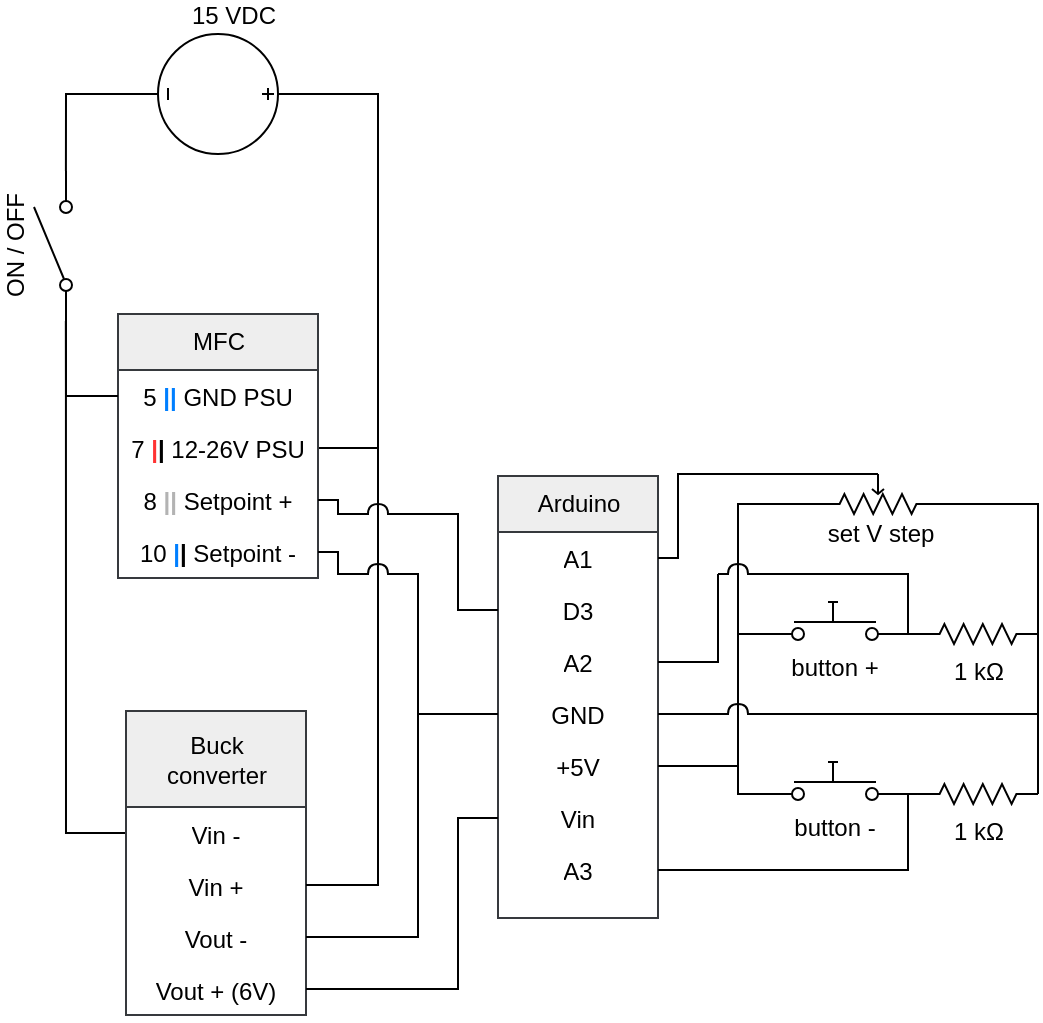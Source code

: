 <mxfile version="12.3.7" type="github" pages="1">
  <diagram id="BqVT6hTkGivtoPgYdE61" name="Page-1">
    <mxGraphModel dx="981" dy="581" grid="1" gridSize="10" guides="0" tooltips="1" connect="1" arrows="1" fold="1" page="1" pageScale="1" pageWidth="850" pageHeight="1100" math="0" shadow="0">
      <root>
        <mxCell id="0"/>
        <mxCell id="1" parent="0"/>
        <mxCell id="SCPqwIXGDRWPj_gMoPab-52" value="" style="shape=image;verticalLabelPosition=bottom;labelBackgroundColor=#ffffff;verticalAlign=top;aspect=fixed;imageAspect=0;image=https://proxy.duckduckgo.com/iu/?u=https%3A%2F%2Fd3s5r33r268y59.cloudfront.net%2F09812%2Fproducts%2Fthumbs%2F2015-01-21T07%3A08%3A34.230Z-arduino%2520nano.jpg.2560x2560_q85.jpg&amp;f=1;" parent="1" vertex="1">
          <mxGeometry x="320" y="530" width="80" height="59.81" as="geometry"/>
        </mxCell>
        <mxCell id="SCPqwIXGDRWPj_gMoPab-16" value="&lt;font face=&quot;Helvetica&quot;&gt;Arduino&lt;/font&gt;" style="swimlane;html=1;fontStyle=0;childLayout=stackLayout;horizontal=1;startSize=28;horizontalStack=0;resizeParent=1;resizeLast=0;collapsible=1;marginBottom=0;swimlaneFillColor=#ffffff;align=center;rounded=0;shadow=0;comic=0;labelBackgroundColor=none;strokeWidth=1;fontFamily=Verdana;fontSize=12;glass=0;fixDash=0;backgroundOutline=0;part=0;container=0;autosize=1;fillColor=#eeeeee;strokeColor=#36393d;" parent="1" vertex="1">
          <mxGeometry x="320" y="591" width="80" height="221" as="geometry">
            <mxRectangle x="160" y="74" width="130" height="26" as="alternateBounds"/>
          </mxGeometry>
        </mxCell>
        <mxCell id="SCPqwIXGDRWPj_gMoPab-19" value="A1" style="text;html=1;strokeColor=none;fillColor=none;spacingLeft=4;spacingRight=4;whiteSpace=wrap;overflow=hidden;rotatable=0;points=[[0,0.5],[1,0.5]];portConstraint=eastwest;align=center;" parent="SCPqwIXGDRWPj_gMoPab-16" vertex="1">
          <mxGeometry y="28" width="80" height="26" as="geometry"/>
        </mxCell>
        <mxCell id="SLRoOILE3uPo_ePLO9oY-159" value="D3" style="text;html=1;strokeColor=none;fillColor=none;spacingLeft=4;spacingRight=4;whiteSpace=wrap;overflow=hidden;rotatable=0;points=[[0,0.5],[1,0.5]];portConstraint=eastwest;align=center;" vertex="1" parent="SCPqwIXGDRWPj_gMoPab-16">
          <mxGeometry y="54" width="80" height="26" as="geometry"/>
        </mxCell>
        <mxCell id="SCPqwIXGDRWPj_gMoPab-20" value="A2" style="text;html=1;strokeColor=none;fillColor=none;spacingLeft=4;spacingRight=4;whiteSpace=wrap;overflow=hidden;rotatable=0;points=[[0,0.5],[1,0.5]];portConstraint=eastwest;align=center;" parent="SCPqwIXGDRWPj_gMoPab-16" vertex="1">
          <mxGeometry y="80" width="80" height="26" as="geometry"/>
        </mxCell>
        <mxCell id="SCPqwIXGDRWPj_gMoPab-23" value="GND" style="text;html=1;strokeColor=none;fillColor=none;spacingLeft=4;spacingRight=4;whiteSpace=wrap;overflow=hidden;rotatable=0;points=[[0,0.5],[1,0.5]];portConstraint=eastwest;align=center;" parent="SCPqwIXGDRWPj_gMoPab-16" vertex="1">
          <mxGeometry y="106" width="80" height="26" as="geometry"/>
        </mxCell>
        <mxCell id="SLRoOILE3uPo_ePLO9oY-148" value="+5V" style="text;html=1;strokeColor=none;fillColor=none;spacingLeft=4;spacingRight=4;whiteSpace=wrap;overflow=hidden;rotatable=0;points=[[0,0.5],[1,0.5]];portConstraint=eastwest;align=center;" vertex="1" parent="SCPqwIXGDRWPj_gMoPab-16">
          <mxGeometry y="132" width="80" height="26" as="geometry"/>
        </mxCell>
        <mxCell id="SCPqwIXGDRWPj_gMoPab-22" value="Vin" style="text;html=1;strokeColor=none;fillColor=none;spacingLeft=4;spacingRight=4;whiteSpace=wrap;overflow=hidden;rotatable=0;points=[[0,0.5],[1,0.5]];portConstraint=eastwest;align=center;" parent="SCPqwIXGDRWPj_gMoPab-16" vertex="1">
          <mxGeometry y="158" width="80" height="26" as="geometry"/>
        </mxCell>
        <mxCell id="SCPqwIXGDRWPj_gMoPab-18" value="A3" style="text;html=1;strokeColor=none;fillColor=none;spacingLeft=4;spacingRight=4;whiteSpace=wrap;overflow=hidden;rotatable=0;points=[[0,0.5],[1,0.5]];portConstraint=eastwest;align=center;" parent="SCPqwIXGDRWPj_gMoPab-16" vertex="1">
          <mxGeometry y="184" width="80" height="26" as="geometry"/>
        </mxCell>
        <mxCell id="SLRoOILE3uPo_ePLO9oY-115" style="edgeStyle=elbowEdgeStyle;rounded=0;orthogonalLoop=1;jettySize=auto;elbow=vertical;html=1;exitX=1;exitY=0.84;exitDx=0;exitDy=0;exitPerimeter=0;entryX=0;entryY=0.5;entryDx=0;entryDy=0;entryPerimeter=0;endArrow=none;endFill=0;" edge="1" parent="1" source="gJxspR0wx9kIDRPY5j0o-5" target="gJxspR0wx9kIDRPY5j0o-11">
          <mxGeometry relative="1" as="geometry"/>
        </mxCell>
        <mxCell id="SLRoOILE3uPo_ePLO9oY-124" style="edgeStyle=elbowEdgeStyle;rounded=0;orthogonalLoop=1;jettySize=auto;elbow=vertical;html=1;exitX=0;exitY=0.84;exitDx=0;exitDy=0;exitPerimeter=0;entryX=0.5;entryY=0;entryDx=0;entryDy=0;endArrow=none;endFill=0;" edge="1" parent="1" source="gJxspR0wx9kIDRPY5j0o-5" target="SLRoOILE3uPo_ePLO9oY-121">
          <mxGeometry relative="1" as="geometry">
            <Array as="points">
              <mxPoint x="440" y="670"/>
              <mxPoint x="440" y="666"/>
              <mxPoint x="440" y="666"/>
              <mxPoint x="450" y="666"/>
            </Array>
          </mxGeometry>
        </mxCell>
        <mxCell id="gJxspR0wx9kIDRPY5j0o-5" value="button +" style="pointerEvents=1;verticalLabelPosition=bottom;shadow=0;dashed=0;align=center;html=1;verticalAlign=top;shape=mxgraph.electrical.electro-mechanical.push_switch_no;" parent="1" vertex="1">
          <mxGeometry x="450" y="654" width="75" height="19" as="geometry"/>
        </mxCell>
        <mxCell id="SLRoOILE3uPo_ePLO9oY-133" style="edgeStyle=elbowEdgeStyle;rounded=0;orthogonalLoop=1;jettySize=auto;html=1;exitX=1;exitY=0.84;exitDx=0;exitDy=0;exitPerimeter=0;endArrow=none;endFill=0;entryX=1;entryY=0.5;entryDx=0;entryDy=0;" edge="1" parent="1" source="gJxspR0wx9kIDRPY5j0o-6" target="SCPqwIXGDRWPj_gMoPab-18">
          <mxGeometry relative="1" as="geometry">
            <mxPoint x="440" y="780" as="targetPoint"/>
            <Array as="points">
              <mxPoint x="525" y="770"/>
            </Array>
          </mxGeometry>
        </mxCell>
        <mxCell id="SLRoOILE3uPo_ePLO9oY-147" style="edgeStyle=elbowEdgeStyle;rounded=0;orthogonalLoop=1;jettySize=auto;html=1;exitX=1;exitY=0.84;exitDx=0;exitDy=0;exitPerimeter=0;endArrow=none;endFill=0;" edge="1" parent="1" source="gJxspR0wx9kIDRPY5j0o-6" target="SLRoOILE3uPo_ePLO9oY-146">
          <mxGeometry relative="1" as="geometry"/>
        </mxCell>
        <mxCell id="gJxspR0wx9kIDRPY5j0o-6" value="button -" style="pointerEvents=1;verticalLabelPosition=bottom;shadow=0;dashed=0;align=center;html=1;verticalAlign=top;shape=mxgraph.electrical.electro-mechanical.push_switch_no;" parent="1" vertex="1">
          <mxGeometry x="450" y="734" width="75" height="19" as="geometry"/>
        </mxCell>
        <mxCell id="SLRoOILE3uPo_ePLO9oY-30" style="edgeStyle=orthogonalEdgeStyle;rounded=0;orthogonalLoop=1;jettySize=auto;html=1;exitX=0;exitY=0.84;exitDx=0;exitDy=0;exitPerimeter=0;entryX=0;entryY=0.5;entryDx=0;entryDy=0;endArrow=none;endFill=0;" edge="1" parent="1" source="gJxspR0wx9kIDRPY5j0o-9" target="SLRoOILE3uPo_ePLO9oY-20">
          <mxGeometry relative="1" as="geometry"/>
        </mxCell>
        <mxCell id="gJxspR0wx9kIDRPY5j0o-9" value="&lt;div&gt;ON / OFF&lt;/div&gt;" style="pointerEvents=1;verticalLabelPosition=top;shadow=0;dashed=0;align=center;html=1;verticalAlign=bottom;shape=mxgraph.electrical.electro-mechanical.simple_switch;rotation=-90;labelPosition=center;" parent="1" vertex="1">
          <mxGeometry x="60" y="466.5" width="75" height="19" as="geometry"/>
        </mxCell>
        <mxCell id="SLRoOILE3uPo_ePLO9oY-116" style="edgeStyle=elbowEdgeStyle;rounded=0;orthogonalLoop=1;jettySize=auto;elbow=vertical;html=1;exitX=1;exitY=0.5;exitDx=0;exitDy=0;exitPerimeter=0;entryX=1;entryY=0.5;entryDx=0;entryDy=0;entryPerimeter=0;endArrow=none;endFill=0;" edge="1" parent="1" source="gJxspR0wx9kIDRPY5j0o-11" target="SLRoOILE3uPo_ePLO9oY-146">
          <mxGeometry relative="1" as="geometry">
            <mxPoint x="620.143" y="749.952" as="targetPoint"/>
          </mxGeometry>
        </mxCell>
        <mxCell id="gJxspR0wx9kIDRPY5j0o-11" value="1 kΩ" style="pointerEvents=1;verticalLabelPosition=bottom;shadow=0;dashed=0;align=center;html=1;verticalAlign=top;shape=mxgraph.electrical.resistors.resistor_2;" parent="1" vertex="1">
          <mxGeometry x="530" y="665" width="60" height="10" as="geometry"/>
        </mxCell>
        <mxCell id="SLRoOILE3uPo_ePLO9oY-114" style="edgeStyle=elbowEdgeStyle;rounded=0;orthogonalLoop=1;jettySize=auto;elbow=vertical;html=1;exitX=0;exitY=0.5;exitDx=0;exitDy=0;exitPerimeter=0;entryX=1;entryY=0.84;entryDx=0;entryDy=0;entryPerimeter=0;endArrow=none;endFill=0;" edge="1" parent="1" target="gJxspR0wx9kIDRPY5j0o-6">
          <mxGeometry relative="1" as="geometry">
            <mxPoint x="520.143" y="749.952" as="sourcePoint"/>
          </mxGeometry>
        </mxCell>
        <mxCell id="gJxspR0wx9kIDRPY5j0o-21" style="edgeStyle=orthogonalEdgeStyle;orthogonalLoop=1;jettySize=auto;html=1;exitX=1;exitY=0.5;exitDx=0;exitDy=0;entryX=0.5;entryY=0;entryDx=0;entryDy=0;entryPerimeter=0;rounded=0;endArrow=none;endFill=0;" parent="1" target="gJxspR0wx9kIDRPY5j0o-19" edge="1" source="SLRoOILE3uPo_ePLO9oY-4">
          <mxGeometry relative="1" as="geometry">
            <mxPoint x="163" y="360" as="sourcePoint"/>
            <Array as="points">
              <mxPoint x="260" y="577"/>
              <mxPoint x="260" y="400"/>
            </Array>
          </mxGeometry>
        </mxCell>
        <mxCell id="SLRoOILE3uPo_ePLO9oY-14" style="edgeStyle=orthogonalEdgeStyle;rounded=0;orthogonalLoop=1;jettySize=auto;html=1;exitX=0.5;exitY=1;exitDx=0;exitDy=0;exitPerimeter=0;endArrow=none;endFill=0;entryX=1;entryY=0.84;entryDx=0;entryDy=0;entryPerimeter=0;" edge="1" parent="1" source="gJxspR0wx9kIDRPY5j0o-19" target="gJxspR0wx9kIDRPY5j0o-9">
          <mxGeometry relative="1" as="geometry">
            <mxPoint x="110" y="380" as="targetPoint"/>
            <Array as="points">
              <mxPoint x="104" y="400"/>
            </Array>
          </mxGeometry>
        </mxCell>
        <mxCell id="SLRoOILE3uPo_ePLO9oY-100" style="edgeStyle=elbowEdgeStyle;rounded=0;orthogonalLoop=1;jettySize=auto;html=1;exitX=0.5;exitY=0;exitDx=0;exitDy=0;exitPerimeter=0;entryX=0.5;entryY=0;entryDx=0;entryDy=0;endArrow=none;endFill=0;" edge="1" parent="1" source="gJxspR0wx9kIDRPY5j0o-19" target="SLRoOILE3uPo_ePLO9oY-98">
          <mxGeometry relative="1" as="geometry">
            <Array as="points">
              <mxPoint x="260" y="490"/>
            </Array>
          </mxGeometry>
        </mxCell>
        <mxCell id="gJxspR0wx9kIDRPY5j0o-19" value="&lt;div&gt;15 VDC&lt;/div&gt;" style="pointerEvents=1;verticalLabelPosition=middle;shadow=0;dashed=0;align=right;html=1;verticalAlign=bottom;shape=mxgraph.electrical.signal_sources.dc_source_3;rotation=90;labelPosition=left;horizontal=0;textDirection=ltr;" parent="1" vertex="1">
          <mxGeometry x="150" y="370" width="60" height="60" as="geometry"/>
        </mxCell>
        <mxCell id="SLRoOILE3uPo_ePLO9oY-1" value="" style="shape=image;verticalLabelPosition=bottom;labelBackgroundColor=#ffffff;verticalAlign=top;aspect=fixed;imageAspect=0;image=https://cdn.shopify.com/s/files/1/1042/6130/products/57_50727626-d12a-45bc-b952-8a560fb25162_1024x1024@2x.jpg?v=1524782134;" vertex="1" parent="1">
          <mxGeometry x="135" y="446" width="90" height="60" as="geometry"/>
        </mxCell>
        <mxCell id="SLRoOILE3uPo_ePLO9oY-2" value="&lt;font face=&quot;Helvetica&quot;&gt;MFC&lt;/font&gt;" style="swimlane;html=1;fontStyle=0;childLayout=stackLayout;horizontal=1;startSize=28;fillColor=#eeeeee;horizontalStack=0;resizeParent=1;resizeLast=0;collapsible=1;marginBottom=0;swimlaneFillColor=#ffffff;align=center;rounded=0;shadow=0;comic=0;labelBackgroundColor=none;strokeColor=#36393d;strokeWidth=1;fontFamily=Verdana;fontSize=12;glass=0;fixDash=0;backgroundOutline=0;part=0;container=0;autosize=1;" vertex="1" parent="1">
          <mxGeometry x="130" y="510" width="100" height="132" as="geometry">
            <mxRectangle x="160" y="74" width="130" height="26" as="alternateBounds"/>
          </mxGeometry>
        </mxCell>
        <mxCell id="SLRoOILE3uPo_ePLO9oY-3" value="5 &lt;b&gt;&lt;font color=&quot;#007FFF&quot;&gt;|&lt;/font&gt;&lt;/b&gt;&lt;b&gt;&lt;font color=&quot;#007FFF&quot;&gt;|&lt;/font&gt;&lt;/b&gt; GND PSU" style="text;html=1;strokeColor=none;fillColor=none;spacingLeft=4;spacingRight=4;whiteSpace=wrap;overflow=hidden;rotatable=0;points=[[0,0.5],[1,0.5]];portConstraint=eastwest;align=center;" vertex="1" parent="SLRoOILE3uPo_ePLO9oY-2">
          <mxGeometry y="28" width="100" height="26" as="geometry"/>
        </mxCell>
        <mxCell id="SLRoOILE3uPo_ePLO9oY-4" value="7 &lt;font color=&quot;#FF3333&quot;&gt;&lt;b&gt;|&lt;/b&gt;&lt;/font&gt;&lt;b&gt;|&lt;/b&gt; 12-26V PSU" style="text;html=1;strokeColor=none;fillColor=none;spacingLeft=4;spacingRight=4;whiteSpace=wrap;overflow=hidden;rotatable=0;points=[[0,0.5],[1,0.5]];portConstraint=eastwest;align=center;" vertex="1" parent="SLRoOILE3uPo_ePLO9oY-2">
          <mxGeometry y="54" width="100" height="26" as="geometry"/>
        </mxCell>
        <mxCell id="SLRoOILE3uPo_ePLO9oY-5" value="8 &lt;font color=&quot;#B3B3B3&quot;&gt;&lt;span style=&quot;background-color: transparent&quot;&gt;&lt;b&gt;|&lt;/b&gt;&lt;b&gt;|&lt;/b&gt;&lt;/span&gt;&lt;/font&gt; Setpoint +" style="text;html=1;strokeColor=none;fillColor=none;spacingLeft=4;spacingRight=4;whiteSpace=wrap;overflow=hidden;rotatable=0;points=[[0,0.5],[1,0.5]];portConstraint=eastwest;align=center;" vertex="1" parent="SLRoOILE3uPo_ePLO9oY-2">
          <mxGeometry y="80" width="100" height="26" as="geometry"/>
        </mxCell>
        <mxCell id="SLRoOILE3uPo_ePLO9oY-6" value="10 &lt;font color=&quot;#B3B3B3&quot;&gt;&lt;span style=&quot;background-color: transparent&quot;&gt;&lt;font color=&quot;#007FFF&quot;&gt;&lt;b&gt;|&lt;/b&gt;&lt;/font&gt;&lt;font color=&quot;#000000&quot;&gt;&lt;b&gt;|&lt;/b&gt;&lt;/font&gt;&lt;/span&gt;&lt;/font&gt; Setpoint -" style="text;html=1;strokeColor=none;fillColor=none;spacingLeft=4;spacingRight=4;whiteSpace=wrap;overflow=hidden;rotatable=0;points=[[0,0.5],[1,0.5]];portConstraint=eastwest;align=center;" vertex="1" parent="SLRoOILE3uPo_ePLO9oY-2">
          <mxGeometry y="106" width="100" height="26" as="geometry"/>
        </mxCell>
        <mxCell id="SLRoOILE3uPo_ePLO9oY-13" style="edgeStyle=orthogonalEdgeStyle;rounded=0;orthogonalLoop=1;jettySize=auto;html=1;exitX=0;exitY=0.5;exitDx=0;exitDy=0;entryX=0;entryY=0.84;entryDx=0;entryDy=0;entryPerimeter=0;endArrow=none;endFill=0;" edge="1" parent="1" source="SLRoOILE3uPo_ePLO9oY-3" target="gJxspR0wx9kIDRPY5j0o-9">
          <mxGeometry relative="1" as="geometry"/>
        </mxCell>
        <mxCell id="SLRoOILE3uPo_ePLO9oY-17" value="" style="shape=image;verticalLabelPosition=bottom;labelBackgroundColor=#ffffff;verticalAlign=top;aspect=fixed;imageAspect=0;image=https://makeradvisor.com/wp-content/uploads/2017/10/im1307-step-down-buck-converter.jpg;" vertex="1" parent="1">
          <mxGeometry x="152" y="650" width="64" height="64" as="geometry"/>
        </mxCell>
        <mxCell id="SLRoOILE3uPo_ePLO9oY-18" value="&lt;div&gt;&lt;font face=&quot;Helvetica&quot;&gt;Buck&lt;/font&gt;&lt;/div&gt;&lt;div&gt;&lt;font face=&quot;Helvetica&quot;&gt;converter&lt;/font&gt;&lt;/div&gt;" style="swimlane;html=1;fontStyle=0;childLayout=stackLayout;horizontal=1;startSize=48;fillColor=#eeeeee;horizontalStack=0;resizeParent=1;resizeLast=0;collapsible=1;marginBottom=0;swimlaneFillColor=#ffffff;align=center;rounded=0;shadow=0;comic=0;labelBackgroundColor=none;strokeColor=#36393d;strokeWidth=1;fontFamily=Verdana;fontSize=12;glass=0;fixDash=0;backgroundOutline=0;part=0;container=0;autosize=1;" vertex="1" parent="1">
          <mxGeometry x="134" y="708.5" width="90" height="152" as="geometry">
            <mxRectangle x="160" y="74" width="130" height="26" as="alternateBounds"/>
          </mxGeometry>
        </mxCell>
        <mxCell id="SLRoOILE3uPo_ePLO9oY-20" value="Vin -" style="text;html=1;strokeColor=none;fillColor=none;spacingLeft=4;spacingRight=4;whiteSpace=wrap;overflow=hidden;rotatable=0;points=[[0,0.5],[1,0.5]];portConstraint=eastwest;align=center;" vertex="1" parent="SLRoOILE3uPo_ePLO9oY-18">
          <mxGeometry y="48" width="90" height="26" as="geometry"/>
        </mxCell>
        <mxCell id="SLRoOILE3uPo_ePLO9oY-19" value="Vin +" style="text;html=1;strokeColor=none;fillColor=none;spacingLeft=4;spacingRight=4;whiteSpace=wrap;overflow=hidden;rotatable=0;points=[[0,0.5],[1,0.5]];portConstraint=eastwest;align=center;" vertex="1" parent="SLRoOILE3uPo_ePLO9oY-18">
          <mxGeometry y="74" width="90" height="26" as="geometry"/>
        </mxCell>
        <mxCell id="SLRoOILE3uPo_ePLO9oY-22" value="Vout -" style="text;html=1;strokeColor=none;fillColor=none;spacingLeft=4;spacingRight=4;whiteSpace=wrap;overflow=hidden;rotatable=0;points=[[0,0.5],[1,0.5]];portConstraint=eastwest;align=center;" vertex="1" parent="SLRoOILE3uPo_ePLO9oY-18">
          <mxGeometry y="100" width="90" height="26" as="geometry"/>
        </mxCell>
        <mxCell id="SLRoOILE3uPo_ePLO9oY-21" value="Vout + (6V)" style="text;html=1;strokeColor=none;fillColor=none;spacingLeft=4;spacingRight=4;whiteSpace=wrap;overflow=hidden;rotatable=0;points=[[0,0.5],[1,0.5]];portConstraint=eastwest;align=center;" vertex="1" parent="SLRoOILE3uPo_ePLO9oY-18">
          <mxGeometry y="126" width="90" height="26" as="geometry"/>
        </mxCell>
        <mxCell id="SLRoOILE3uPo_ePLO9oY-33" style="edgeStyle=orthogonalEdgeStyle;rounded=0;orthogonalLoop=1;jettySize=auto;html=1;exitX=1;exitY=0.5;exitDx=0;exitDy=0;entryX=0;entryY=0.5;entryDx=0;entryDy=0;endArrow=none;endFill=0;" edge="1" parent="1" source="SLRoOILE3uPo_ePLO9oY-21" target="SCPqwIXGDRWPj_gMoPab-22">
          <mxGeometry relative="1" as="geometry">
            <Array as="points">
              <mxPoint x="300" y="847"/>
              <mxPoint x="300" y="762"/>
            </Array>
          </mxGeometry>
        </mxCell>
        <mxCell id="SLRoOILE3uPo_ePLO9oY-34" style="edgeStyle=orthogonalEdgeStyle;rounded=0;orthogonalLoop=1;jettySize=auto;html=1;exitX=1;exitY=0.5;exitDx=0;exitDy=0;entryX=0;entryY=0.5;entryDx=0;entryDy=0;endArrow=none;endFill=0;" edge="1" parent="1" source="SLRoOILE3uPo_ePLO9oY-22" target="SCPqwIXGDRWPj_gMoPab-23">
          <mxGeometry relative="1" as="geometry">
            <Array as="points">
              <mxPoint x="280" y="822"/>
              <mxPoint x="280" y="710"/>
            </Array>
          </mxGeometry>
        </mxCell>
        <mxCell id="SLRoOILE3uPo_ePLO9oY-91" style="edgeStyle=elbowEdgeStyle;rounded=0;orthogonalLoop=1;jettySize=auto;html=1;exitX=1;exitY=0.5;exitDx=0;exitDy=0;entryX=0;entryY=0.5;entryDx=0;entryDy=0;endArrow=none;endFill=0;" edge="1" parent="1" source="SLRoOILE3uPo_ePLO9oY-88" target="SCPqwIXGDRWPj_gMoPab-23">
          <mxGeometry relative="1" as="geometry">
            <Array as="points">
              <mxPoint x="280" y="700"/>
              <mxPoint x="280" y="770"/>
            </Array>
          </mxGeometry>
        </mxCell>
        <mxCell id="SLRoOILE3uPo_ePLO9oY-88" value="" style="shape=stencil(tZXbbsMgDIafhtuJg6JeT2x7D5qwBbWFjNDT28+QZBs0dKNKpCiS7fjzD9gEMd63opOI4haxF0QpwRjeYJ8TW/SdrN3gPAmrxHYvh0jvrNnJs2rcyFC6lVY5H2WvCD/DN/5hvDZaA0QZ3UeRX3GACaUhF18G2Fj+Glkd8A/SSTuKDN63/zOfqhWoZA2lMXPSvazShaixVrLKSS1DJQ8yGQdProkZ34p692HNUTezSqyfn/t9nQ5dMpQzajI1GX83Vt4R0wk/rTeBKXwwJ/mjtUqOdlZODNgrnQfk08OaMtrgrgo3TS6zaEmxoKp0QbQqzf88isbnkxhwockOJfErjeyCCpukwmTnKhTvwXeX/r0JjxxryLnp4uAd/lnB8QU=);whiteSpace=wrap;html=1;aspect=fixed;" vertex="1" parent="1">
          <mxGeometry x="250" y="630" width="20" height="20" as="geometry"/>
        </mxCell>
        <mxCell id="SLRoOILE3uPo_ePLO9oY-90" style="edgeStyle=elbowEdgeStyle;rounded=0;orthogonalLoop=1;jettySize=auto;html=1;exitX=1;exitY=0.5;exitDx=0;exitDy=0;entryX=0;entryY=0.5;entryDx=0;entryDy=0;endArrow=none;endFill=0;" edge="1" parent="1" source="SLRoOILE3uPo_ePLO9oY-6" target="SLRoOILE3uPo_ePLO9oY-88">
          <mxGeometry relative="1" as="geometry">
            <Array as="points">
              <mxPoint x="240" y="630"/>
              <mxPoint x="250" y="630"/>
            </Array>
          </mxGeometry>
        </mxCell>
        <mxCell id="SLRoOILE3uPo_ePLO9oY-93" style="edgeStyle=elbowEdgeStyle;rounded=0;orthogonalLoop=1;jettySize=auto;html=1;exitX=1;exitY=0.5;exitDx=0;exitDy=0;entryX=0.5;entryY=1;entryDx=0;entryDy=0;endArrow=none;endFill=0;" edge="1" parent="1" source="SLRoOILE3uPo_ePLO9oY-19" target="SLRoOILE3uPo_ePLO9oY-88">
          <mxGeometry relative="1" as="geometry">
            <Array as="points">
              <mxPoint x="260" y="750"/>
              <mxPoint x="250" y="720"/>
            </Array>
          </mxGeometry>
        </mxCell>
        <mxCell id="SLRoOILE3uPo_ePLO9oY-101" style="edgeStyle=elbowEdgeStyle;rounded=0;orthogonalLoop=1;jettySize=auto;html=1;exitX=0.5;exitY=1;exitDx=0;exitDy=0;entryX=0.5;entryY=0;entryDx=0;entryDy=0;endArrow=none;endFill=0;" edge="1" parent="1" source="SLRoOILE3uPo_ePLO9oY-98" target="SLRoOILE3uPo_ePLO9oY-88">
          <mxGeometry relative="1" as="geometry"/>
        </mxCell>
        <mxCell id="SLRoOILE3uPo_ePLO9oY-102" style="edgeStyle=elbowEdgeStyle;rounded=0;orthogonalLoop=1;jettySize=auto;html=1;exitX=1;exitY=0.5;exitDx=0;exitDy=0;entryX=0;entryY=0.5;entryDx=0;entryDy=0;endArrow=none;endFill=0;" edge="1" parent="1" source="SLRoOILE3uPo_ePLO9oY-98" target="SLRoOILE3uPo_ePLO9oY-159">
          <mxGeometry relative="1" as="geometry">
            <Array as="points">
              <mxPoint x="300" y="670"/>
            </Array>
          </mxGeometry>
        </mxCell>
        <mxCell id="SLRoOILE3uPo_ePLO9oY-103" style="edgeStyle=elbowEdgeStyle;rounded=0;orthogonalLoop=1;jettySize=auto;html=1;entryX=1;entryY=0.5;entryDx=0;entryDy=0;endArrow=none;endFill=0;" edge="1" parent="1" source="SLRoOILE3uPo_ePLO9oY-98" target="SLRoOILE3uPo_ePLO9oY-5">
          <mxGeometry relative="1" as="geometry"/>
        </mxCell>
        <mxCell id="SLRoOILE3uPo_ePLO9oY-98" value="" style="shape=stencil(tZXbbsMgDIafhtuJg6JeT2x7D5qwBbWFjNDT28+QZBs0dKNKpCiS7fjzD9gEMd63opOI4haxF0QpwRjeYJ8TW/SdrN3gPAmrxHYvh0jvrNnJs2rcyFC6lVY5H2WvCD/DN/5hvDZaA0QZ3UeRX3GACaUhF18G2Fj+Glkd8A/SSTuKDN63/zOfqhWoZA2lMXPSvazShaixVrLKSS1DJQ8yGQdProkZ34p692HNUTezSqyfn/t9nQ5dMpQzajI1GX83Vt4R0wk/rTeBKXwwJ/mjtUqOdlZODNgrnQfk08OaMtrgrgo3TS6zaEmxoKp0QbQqzf88isbnkxhwockOJfErjeyCCpukwmTnKhTvwXeX/r0JjxxryLnp4uAd/lnB8QU=);whiteSpace=wrap;html=1;aspect=fixed;" vertex="1" parent="1">
          <mxGeometry x="250" y="600" width="20" height="20" as="geometry"/>
        </mxCell>
        <mxCell id="SLRoOILE3uPo_ePLO9oY-104" style="edgeStyle=elbowEdgeStyle;rounded=0;orthogonalLoop=1;jettySize=auto;html=1;exitX=1;exitY=0.5;exitDx=0;exitDy=0;entryX=0;entryY=0.84;entryDx=0;entryDy=0;entryPerimeter=0;endArrow=none;endFill=0;" edge="1" parent="1" source="SLRoOILE3uPo_ePLO9oY-148" target="gJxspR0wx9kIDRPY5j0o-6">
          <mxGeometry relative="1" as="geometry">
            <Array as="points">
              <mxPoint x="440" y="750"/>
              <mxPoint x="420" y="730"/>
              <mxPoint x="440" y="760"/>
              <mxPoint x="470" y="749"/>
            </Array>
          </mxGeometry>
        </mxCell>
        <mxCell id="SLRoOILE3uPo_ePLO9oY-123" style="edgeStyle=elbowEdgeStyle;rounded=0;orthogonalLoop=1;jettySize=auto;elbow=vertical;html=1;exitX=1;exitY=0.5;exitDx=0;exitDy=0;entryX=1;entryY=0.5;entryDx=0;entryDy=0;entryPerimeter=0;endArrow=none;endFill=0;" edge="1" parent="1" source="SLRoOILE3uPo_ePLO9oY-121" target="gJxspR0wx9kIDRPY5j0o-11">
          <mxGeometry relative="1" as="geometry">
            <Array as="points">
              <mxPoint x="550" y="710"/>
            </Array>
          </mxGeometry>
        </mxCell>
        <mxCell id="SLRoOILE3uPo_ePLO9oY-125" style="edgeStyle=elbowEdgeStyle;rounded=0;orthogonalLoop=1;jettySize=auto;elbow=vertical;html=1;exitX=0.5;exitY=1;exitDx=0;exitDy=0;entryX=1;entryY=0.5;entryDx=0;entryDy=0;endArrow=none;endFill=0;" edge="1" parent="1" source="SLRoOILE3uPo_ePLO9oY-121" target="SLRoOILE3uPo_ePLO9oY-148">
          <mxGeometry relative="1" as="geometry">
            <Array as="points">
              <mxPoint x="410" y="736"/>
            </Array>
          </mxGeometry>
        </mxCell>
        <mxCell id="SLRoOILE3uPo_ePLO9oY-121" value="" style="shape=stencil(tZXbbsMgDIafhtuJg6JeT2x7D5qwBbWFjNDT28+QZBs0dKNKpCiS7fjzD9gEMd63opOI4haxF0QpwRjeYJ8TW/SdrN3gPAmrxHYvh0jvrNnJs2rcyFC6lVY5H2WvCD/DN/5hvDZaA0QZ3UeRX3GACaUhF18G2Fj+Glkd8A/SSTuKDN63/zOfqhWoZA2lMXPSvazShaixVrLKSS1DJQ8yGQdProkZ34p692HNUTezSqyfn/t9nQ5dMpQzajI1GX83Vt4R0wk/rTeBKXwwJ/mjtUqOdlZODNgrnQfk08OaMtrgrgo3TS6zaEmxoKp0QbQqzf88isbnkxhwockOJfErjeyCCpukwmTnKhTvwXeX/r0JjxxryLnp4uAd/lnB8QU=);whiteSpace=wrap;html=1;aspect=fixed;" vertex="1" parent="1">
          <mxGeometry x="430" y="700" width="20" height="20" as="geometry"/>
        </mxCell>
        <mxCell id="SLRoOILE3uPo_ePLO9oY-122" style="edgeStyle=elbowEdgeStyle;rounded=0;orthogonalLoop=1;jettySize=auto;elbow=vertical;html=1;exitX=1;exitY=0.5;exitDx=0;exitDy=0;entryX=0;entryY=0.5;entryDx=0;entryDy=0;endArrow=none;endFill=0;" edge="1" parent="1" source="SCPqwIXGDRWPj_gMoPab-23" target="SLRoOILE3uPo_ePLO9oY-121">
          <mxGeometry relative="1" as="geometry"/>
        </mxCell>
        <mxCell id="SLRoOILE3uPo_ePLO9oY-130" style="edgeStyle=elbowEdgeStyle;rounded=0;orthogonalLoop=1;jettySize=auto;html=1;exitX=1;exitY=0.5;exitDx=0;exitDy=0;endArrow=none;endFill=0;entryX=0;entryY=0.5;entryDx=0;entryDy=0;" edge="1" parent="1" source="SCPqwIXGDRWPj_gMoPab-20" target="SLRoOILE3uPo_ePLO9oY-153">
          <mxGeometry relative="1" as="geometry">
            <mxPoint x="440" y="640" as="targetPoint"/>
            <Array as="points">
              <mxPoint x="430" y="650"/>
              <mxPoint x="420" y="640"/>
            </Array>
          </mxGeometry>
        </mxCell>
        <mxCell id="SLRoOILE3uPo_ePLO9oY-146" value="1 kΩ" style="pointerEvents=1;verticalLabelPosition=bottom;shadow=0;dashed=0;align=center;html=1;verticalAlign=top;shape=mxgraph.electrical.resistors.resistor_2;" vertex="1" parent="1">
          <mxGeometry x="530" y="745" width="60" height="10" as="geometry"/>
        </mxCell>
        <mxCell id="SLRoOILE3uPo_ePLO9oY-152" style="edgeStyle=elbowEdgeStyle;rounded=0;orthogonalLoop=1;jettySize=auto;html=1;exitX=0.5;exitY=1;exitDx=0;exitDy=0;exitPerimeter=0;entryX=1;entryY=0.5;entryDx=0;entryDy=0;endArrow=none;endFill=0;" edge="1" parent="1" source="SLRoOILE3uPo_ePLO9oY-151" target="SCPqwIXGDRWPj_gMoPab-19">
          <mxGeometry relative="1" as="geometry">
            <Array as="points">
              <mxPoint x="410" y="610"/>
            </Array>
          </mxGeometry>
        </mxCell>
        <mxCell id="SLRoOILE3uPo_ePLO9oY-158" style="edgeStyle=elbowEdgeStyle;rounded=0;orthogonalLoop=1;jettySize=auto;html=1;exitX=0;exitY=0.25;exitDx=0;exitDy=0;exitPerimeter=0;entryX=1;entryY=0.5;entryDx=0;entryDy=0;entryPerimeter=0;endArrow=none;endFill=0;" edge="1" parent="1" source="SLRoOILE3uPo_ePLO9oY-151" target="gJxspR0wx9kIDRPY5j0o-11">
          <mxGeometry relative="1" as="geometry">
            <Array as="points">
              <mxPoint x="590" y="620"/>
            </Array>
          </mxGeometry>
        </mxCell>
        <mxCell id="SLRoOILE3uPo_ePLO9oY-151" value="" style="pointerEvents=1;verticalLabelPosition=bottom;shadow=0;dashed=0;align=center;html=1;verticalAlign=top;shape=mxgraph.electrical.resistors.potentiometer_2;rotation=-180;" vertex="1" parent="1">
          <mxGeometry x="480" y="590" width="60" height="20" as="geometry"/>
        </mxCell>
        <mxCell id="SLRoOILE3uPo_ePLO9oY-156" style="edgeStyle=elbowEdgeStyle;rounded=0;orthogonalLoop=1;jettySize=auto;html=1;exitX=0.5;exitY=1;exitDx=0;exitDy=0;entryX=1;entryY=0.5;entryDx=0;entryDy=0;endArrow=none;endFill=0;" edge="1" parent="1" source="SLRoOILE3uPo_ePLO9oY-153" target="SLRoOILE3uPo_ePLO9oY-148">
          <mxGeometry relative="1" as="geometry">
            <Array as="points">
              <mxPoint x="440" y="700"/>
            </Array>
          </mxGeometry>
        </mxCell>
        <mxCell id="SLRoOILE3uPo_ePLO9oY-157" style="edgeStyle=elbowEdgeStyle;rounded=0;orthogonalLoop=1;jettySize=auto;html=1;exitX=0.5;exitY=0;exitDx=0;exitDy=0;entryX=1;entryY=0.25;entryDx=0;entryDy=0;entryPerimeter=0;endArrow=none;endFill=0;" edge="1" parent="1" source="SLRoOILE3uPo_ePLO9oY-153" target="SLRoOILE3uPo_ePLO9oY-151">
          <mxGeometry relative="1" as="geometry">
            <Array as="points">
              <mxPoint x="440" y="605"/>
            </Array>
          </mxGeometry>
        </mxCell>
        <mxCell id="SLRoOILE3uPo_ePLO9oY-153" value="" style="shape=stencil(tZXbbsMgDIafhtuJg6JeT2x7D5qwBbWFjNDT28+QZBs0dKNKpCiS7fjzD9gEMd63opOI4haxF0QpwRjeYJ8TW/SdrN3gPAmrxHYvh0jvrNnJs2rcyFC6lVY5H2WvCD/DN/5hvDZaA0QZ3UeRX3GACaUhF18G2Fj+Glkd8A/SSTuKDN63/zOfqhWoZA2lMXPSvazShaixVrLKSS1DJQ8yGQdProkZ34p692HNUTezSqyfn/t9nQ5dMpQzajI1GX83Vt4R0wk/rTeBKXwwJ/mjtUqOdlZODNgrnQfk08OaMtrgrgo3TS6zaEmxoKp0QbQqzf88isbnkxhwockOJfErjeyCCpukwmTnKhTvwXeX/r0JjxxryLnp4uAd/lnB8QU=);whiteSpace=wrap;html=1;aspect=fixed;" vertex="1" parent="1">
          <mxGeometry x="430" y="630" width="20" height="20" as="geometry"/>
        </mxCell>
        <mxCell id="SLRoOILE3uPo_ePLO9oY-154" style="edgeStyle=elbowEdgeStyle;rounded=0;orthogonalLoop=1;jettySize=auto;html=1;exitX=1;exitY=0.84;exitDx=0;exitDy=0;exitPerimeter=0;endArrow=none;endFill=0;" edge="1" parent="1" source="gJxspR0wx9kIDRPY5j0o-5" target="SLRoOILE3uPo_ePLO9oY-153">
          <mxGeometry relative="1" as="geometry">
            <mxPoint x="440" y="640" as="targetPoint"/>
            <mxPoint x="525" y="669.8" as="sourcePoint"/>
            <Array as="points">
              <mxPoint x="525" y="640"/>
            </Array>
          </mxGeometry>
        </mxCell>
        <mxCell id="SLRoOILE3uPo_ePLO9oY-160" value="set V step" style="text;html=1;align=center;verticalAlign=middle;resizable=0;points=[];;autosize=1;" vertex="1" parent="1">
          <mxGeometry x="476" y="610" width="70" height="20" as="geometry"/>
        </mxCell>
      </root>
    </mxGraphModel>
  </diagram>
</mxfile>

